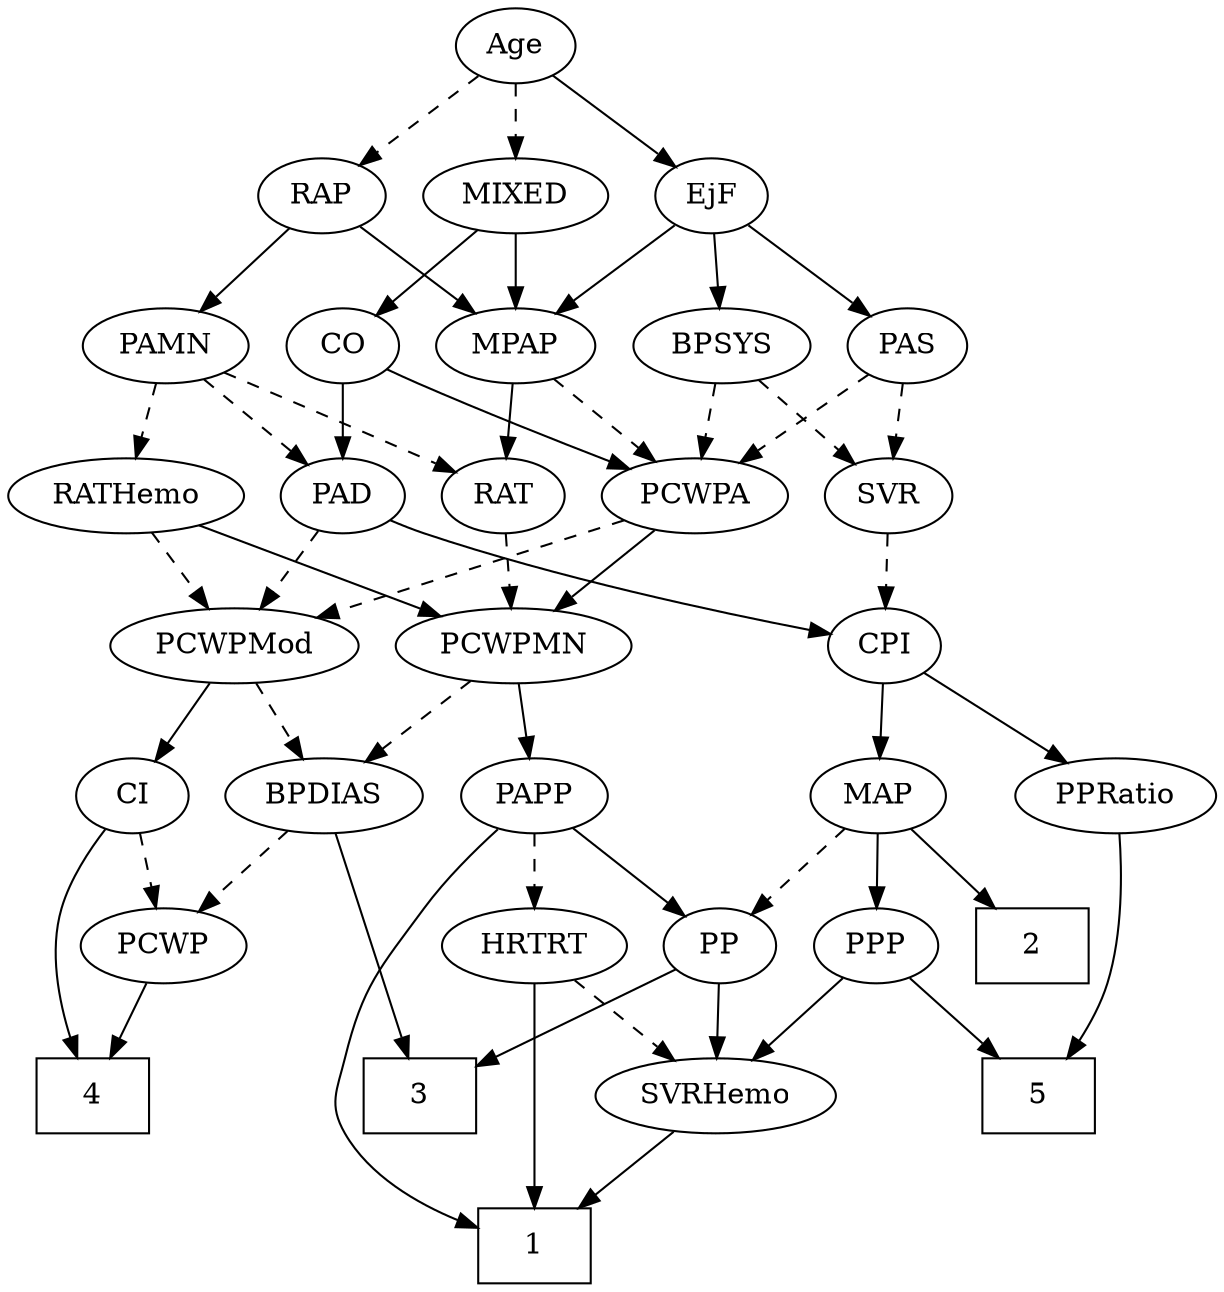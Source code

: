 strict digraph {
	graph [bb="0,0,531.65,612"];
	node [label="\N"];
	1	[height=0.5,
		pos="262.65,18",
		shape=box,
		width=0.75];
	2	[height=0.5,
		pos="75.646,162",
		shape=box,
		width=0.75];
	3	[height=0.5,
		pos="317.65,90",
		shape=box,
		width=0.75];
	4	[height=0.5,
		pos="504.65,90",
		shape=box,
		width=0.75];
	5	[height=0.5,
		pos="55.646,90",
		shape=box,
		width=0.75];
	Age	[height=0.5,
		pos="301.65,594",
		width=0.75];
	EjF	[height=0.5,
		pos="216.65,522",
		width=0.75];
	Age -> EjF	[pos="e,232.99,536.46 285.26,579.5 272.68,569.14 255.11,554.67 240.9,542.97",
		style=solid];
	RAP	[height=0.5,
		pos="387.65,522",
		width=0.77632];
	Age -> RAP	[pos="e,370.82,536.69 318.23,579.5 330.88,569.21 348.5,554.86 362.83,543.2",
		style=dashed];
	MIXED	[height=0.5,
		pos="301.65,522",
		width=1.1193];
	Age -> MIXED	[pos="e,301.65,540.1 301.65,575.7 301.65,567.98 301.65,558.71 301.65,550.11",
		style=dashed];
	MPAP	[height=0.5,
		pos="296.65,450",
		width=0.97491];
	EjF -> MPAP	[pos="e,279.49,466.01 232.45,507.17 243.69,497.34 259.01,483.93 271.86,472.69",
		style=solid];
	BPSYS	[height=0.5,
		pos="133.65,450",
		width=1.0471];
	EjF -> BPSYS	[pos="e,151.45,466.01 200.25,507.17 188.59,497.34 172.7,483.93 159.36,472.69",
		style=solid];
	PAS	[height=0.5,
		pos="216.65,450",
		width=0.75];
	EjF -> PAS	[pos="e,216.65,468.1 216.65,503.7 216.65,495.98 216.65,486.71 216.65,478.11",
		style=solid];
	RAP -> MPAP	[pos="e,315.39,465.42 370.1,507.5 356.85,497.31 338.44,483.15 323.37,471.56",
		style=solid];
	PAMN	[height=0.5,
		pos="457.65,450",
		width=1.011];
	RAP -> PAMN	[pos="e,442.19,466.46 402.15,506.5 411.65,497 424.26,484.38 435.06,473.58",
		style=solid];
	MIXED -> MPAP	[pos="e,297.87,468.1 300.41,503.7 299.86,495.98 299.2,486.71 298.58,478.11",
		style=solid];
	CO	[height=0.5,
		pos="376.65,450",
		width=0.75];
	MIXED -> CO	[pos="e,361.58,465.07 318.29,505.46 328.81,495.65 342.54,482.83 354.04,472.1",
		style=solid];
	RAT	[height=0.5,
		pos="308.65,378",
		width=0.75827];
	MPAP -> RAT	[pos="e,305.69,396.28 299.55,432.05 300.87,424.35 302.47,415.03 303.96,406.36",
		style=solid];
	PCWPA	[height=0.5,
		pos="221.65,378",
		width=1.1555];
	MPAP -> PCWPA	[pos="e,238.41,394.64 280.37,433.81 270.29,424.4 257.16,412.14 245.87,401.61",
		style=dashed];
	SVR	[height=0.5,
		pos="133.65,378",
		width=0.77632];
	BPSYS -> SVR	[pos="e,133.65,396.1 133.65,431.7 133.65,423.98 133.65,414.71 133.65,406.11",
		style=dashed];
	BPSYS -> PCWPA	[pos="e,202.71,394.07 152.31,434.15 164.59,424.38 180.87,411.43 194.57,400.54",
		style=dashed];
	PAD	[height=0.5,
		pos="382.65,378",
		width=0.79437];
	CPI	[height=0.5,
		pos="142.65,306",
		width=0.75];
	PAD -> CPI	[pos="e,168.24,312.3 360.39,366.31 355.28,364.06 349.83,361.82 344.65,360 287.55,339.89 219,323.47 178.23,314.48",
		style=solid];
	PCWPMod	[height=0.5,
		pos="427.65,306",
		width=1.4443];
	PAD -> PCWPMod	[pos="e,416.85,323.8 392.86,361.12 398.34,352.59 405.22,341.89 411.41,332.25",
		style=dashed];
	CO -> PAD	[pos="e,381.18,396.1 378.13,431.7 378.79,423.98 379.59,414.71 380.32,406.11",
		style=solid];
	CO -> PCWPA	[pos="e,250.1,391.46 355.36,438.85 350.53,436.58 345.42,434.19 340.65,432 313.55,419.57 282.8,405.88 259.35,395.54",
		style=solid];
	PAS -> SVR	[pos="e,150.01,392.8 200.25,435.17 188.2,425.01 171.63,411.03 158.03,399.56",
		style=dashed];
	PAS -> PCWPA	[pos="e,220.42,396.1 217.88,431.7 218.43,423.98 219.1,414.71 219.71,406.11",
		style=dashed];
	PAMN -> PAD	[pos="e,398.12,393.44 441.37,433.81 430.94,424.08 417.24,411.29 405.7,400.52",
		style=dashed];
	RATHemo	[height=0.5,
		pos="478.65,378",
		width=1.3721];
	PAMN -> RATHemo	[pos="e,473.46,396.28 462.73,432.05 465.07,424.26 467.9,414.82 470.52,406.08",
		style=dashed];
	PAMN -> RAT	[pos="e,330.34,389.26 432.06,437.02 409.15,426.29 374.64,410.12 344.65,396 343.06,395.25 341.43,394.48 339.78,393.71",
		style=dashed];
	RATHemo -> PCWPMod	[pos="e,440,323.96 466.56,360.41 460.43,351.99 452.84,341.58 446.01,332.2",
		style=dashed];
	PCWPMN	[height=0.5,
		pos="307.65,306",
		width=1.3902];
	RATHemo -> PCWPMN	[pos="e,339.53,320.05 446.88,364 419.26,352.69 379.04,336.23 348.92,323.9",
		style=solid];
	MAP	[height=0.5,
		pos="146.65,234",
		width=0.84854];
	CPI -> MAP	[pos="e,145.67,252.1 143.64,287.7 144.08,279.98 144.61,270.71 145.1,262.11",
		style=solid];
	PPRatio	[height=0.5,
		pos="39.646,234",
		width=1.1013];
	CPI -> PPRatio	[pos="e,60.743,249.34 124.23,292.49 108.92,282.08 86.83,267.07 69.067,254.99",
		style=solid];
	RAT -> PCWPMN	[pos="e,307.89,324.1 308.4,359.7 308.29,351.98 308.16,342.71 308.03,334.11",
		style=dashed];
	SVR -> CPI	[pos="e,140.45,324.1 135.87,359.7 136.86,351.98 138.05,342.71 139.16,334.11",
		style=dashed];
	BPDIAS	[height=0.5,
		pos="410.65,234",
		width=1.1735];
	PCWPMod -> BPDIAS	[pos="e,414.84,252.28 423.53,288.05 421.64,280.26 419.35,270.82 417.22,262.08",
		style=dashed];
	CI	[height=0.5,
		pos="497.65,234",
		width=0.75];
	PCWPMod -> CI	[pos="e,482.93,249.72 443.88,288.76 453.37,279.27 465.47,267.17 475.79,256.85",
		style=solid];
	PCWPA -> PCWPMod	[pos="e,391.72,319.21 253.38,366.22 287.82,354.51 343.11,335.73 382.16,322.46",
		style=dashed];
	PCWPA -> PCWPMN	[pos="e,288.43,322.64 240.31,361.81 252.09,352.22 267.51,339.67 280.62,329",
		style=solid];
	PCWPMN -> BPDIAS	[pos="e,389.05,249.68 330,289.81 344.77,279.77 364.32,266.48 380.48,255.5",
		style=dashed];
	PAPP	[height=0.5,
		pos="305.65,234",
		width=0.88464];
	PCWPMN -> PAPP	[pos="e,306.14,252.1 307.15,287.7 306.93,279.98 306.67,270.71 306.42,262.11",
		style=solid];
	SVRHemo	[height=0.5,
		pos="184.65,90",
		width=1.3902];
	SVRHemo -> 1	[pos="e,243.65,36.044 202.35,73.116 212.26,64.222 224.81,52.953 235.9,43.003",
		style=solid];
	BPDIAS -> 3	[pos="e,329.44,108.11 400.27,216.51 388.95,198.58 370.22,169.12 353.65,144 347.67,134.95 341.03,125.1 335.09,116.38",
		style=solid];
	PCWP	[height=0.5,
		pos="473.65,162",
		width=0.97491];
	BPDIAS -> PCWP	[pos="e,459.55,178.67 425.26,216.76 433.4,207.71 443.69,196.29 452.68,186.3",
		style=dashed];
	MAP -> 2	[pos="e,92.93,180.04 131.59,218.15 122.48,209.18 110.65,197.52 100.22,187.23",
		style=solid];
	PP	[height=0.5,
		pos="219.65,162",
		width=0.75];
	MAP -> PP	[pos="e,204.69,177.35 162.13,218.15 172.33,208.37 185.85,195.4 197.23,184.5",
		style=dashed];
	PPP	[height=0.5,
		pos="147.65,162",
		width=0.75];
	MAP -> PPP	[pos="e,147.4,180.1 146.89,215.7 147,207.98 147.14,198.71 147.26,190.11",
		style=solid];
	PP -> 3	[pos="e,293.51,108.24 237.62,148.16 250.86,138.7 269.24,125.58 285.04,114.29",
		style=solid];
	PP -> SVRHemo	[pos="e,193.21,108.12 211.53,144.76 207.45,136.61 202.41,126.53 197.8,117.31",
		style=solid];
	PPP -> 5	[pos="e,78.097,108.08 130.34,147.83 117.98,138.43 101.03,125.53 86.393,114.39",
		style=solid];
	PPP -> SVRHemo	[pos="e,175.6,108.12 156.23,144.76 160.58,136.53 165.98,126.32 170.9,117.02",
		style=solid];
	PPRatio -> 5	[pos="e,48.994,108.37 38.168,215.83 36.961,197.83 35.99,168.76 39.646,144 40.924,135.35 43.315,126.15 45.867,117.89",
		style=solid];
	PCWP -> 4	[pos="e,497,108.28 481.15,144.05 484.68,136.09 488.96,126.41 492.91,117.51",
		style=solid];
	CI -> 4	[pos="e,510.45,108.12 505.54,216.73 510.07,206.46 515.32,192.77 517.65,180 521.44,159.2 517.58,135.5 513.11,117.79",
		style=solid];
	CI -> PCWP	[pos="e,479.4,179.79 491.84,216.05 489.1,208.06 485.76,198.33 482.7,189.4",
		style=dashed];
	PAPP -> 1	[pos="e,289.93,26.659 323.88,218.94 334.79,209.32 347.66,195.52 353.65,180 370.91,135.21 377.57,113.61 353.65,72 341.98,51.704 319.22,\
38.451 299.38,30.274",
		style=solid];
	PAPP -> PP	[pos="e,236.15,176.43 288.24,218.83 275.52,208.48 258.11,194.31 244.01,182.83",
		style=solid];
	HRTRT	[height=0.5,
		pos="304.65,162",
		width=1.1013];
	PAPP -> HRTRT	[pos="e,304.89,180.1 305.4,215.7 305.29,207.98 305.16,198.71 305.03,190.11",
		style=dashed];
	HRTRT -> 1	[pos="e,265.29,36.327 296.31,144.15 291.49,133.89 285.62,120.42 281.65,108 275.15,87.718 270.23,64.121 267.02,46.322",
		style=solid];
	HRTRT -> SVRHemo	[pos="e,209.66,105.59 281.22,147.34 263.36,136.92 238.5,122.42 218.48,110.74",
		style=dashed];
}
